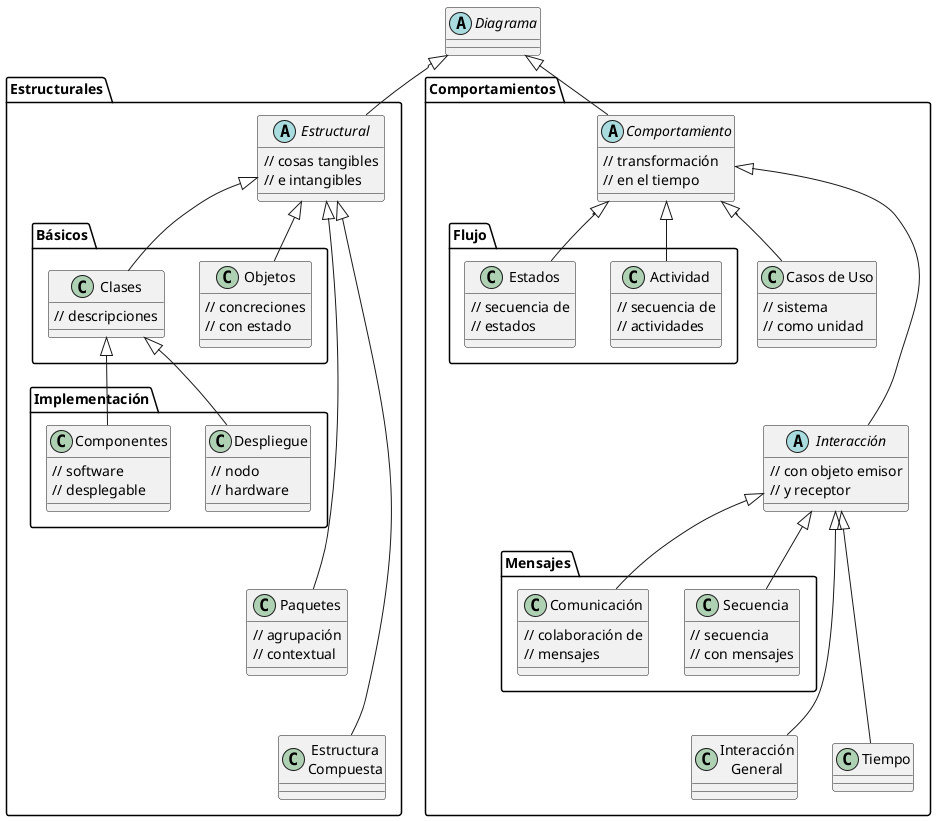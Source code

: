 @startuml

abstract class Diagrama

package "Estructurales" as estructurales {
  abstract class Estructural {
    // cosas tangibles
    // e intangibles
  }
  
  package "Básicos" {
    class Clases {
      // descripciones
    }
    class Objetos {
      // concreciones
      // con estado
    }
  }
  
  package "Implementación" {
    class Componentes {
      // software
      // desplegable
    }
    class Despliegue {
      // nodo
      // hardware
    }
  }
  
  class Paquetes {
    // agrupación
    // contextual
  }
  
  class "Estructura\nCompuesta" as EstructuraCompuesta
}

package "Comportamientos" as comportamientos {
  abstract class Comportamiento {
    // transformación
    // en el tiempo
  }
  
  class "Casos de Uso" as CasosUso {
    // sistema
    // como unidad
  }
  
  package "Flujo" {
    class Estados {
      // secuencia de
      // estados
    }
    class Actividad {
      // secuencia de
      // actividades
    }
  }
  
  abstract class Interacción {
    // con objeto emisor
    // y receptor
  }
  
  package "Mensajes" {
    class Comunicación {
      // colaboración de
      // mensajes
    }
    class Secuencia {
      // secuencia
      // con mensajes
    }
  }
  
  class "Interacción\nGeneral" as InteraccionGeneral
  class Tiempo
}

Diagrama <|-down- Estructural
Diagrama <|-down- Comportamiento

Estructural <|-down- Clases
Estructural <|-down- Objetos
Clases <|-down- Despliegue
Clases <|-down- Componentes
Estructural <|-down--- Paquetes
Estructural <|-down---- EstructuraCompuesta

Comportamiento <|-down- CasosUso
Comportamiento <|-down- Estados
Comportamiento <|-down- Actividad
Comportamiento <|-down-- Interacción

Interacción <|-down- Comunicación
Interacción <|-down- Secuencia
Interacción <|-down-- InteraccionGeneral
Interacción <|-down-- Tiempo

Clases -[hidden]right- Objetos
Componentes -[hidden]right- Despliegue
Estados -[hidden]right- Actividad
Comunicación -[hidden]right- Secuencia

@enduml